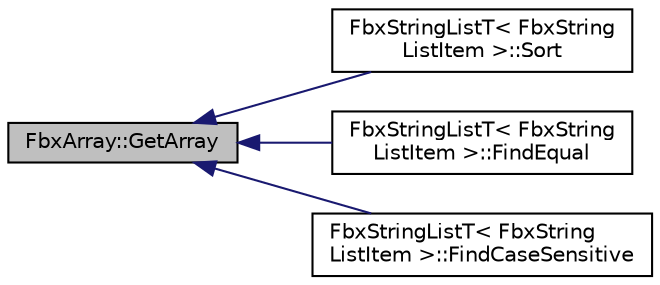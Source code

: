 digraph "FbxArray::GetArray"
{
  edge [fontname="Helvetica",fontsize="10",labelfontname="Helvetica",labelfontsize="10"];
  node [fontname="Helvetica",fontsize="10",shape=record];
  rankdir="LR";
  Node45 [label="FbxArray::GetArray",height=0.2,width=0.4,color="black", fillcolor="grey75", style="filled", fontcolor="black"];
  Node45 -> Node46 [dir="back",color="midnightblue",fontsize="10",style="solid",fontname="Helvetica"];
  Node46 [label="FbxStringListT\< FbxString\lListItem \>::Sort",height=0.2,width=0.4,color="black", fillcolor="white", style="filled",URL="$class_fbx_string_list_t.html#a2fc06dea6d617b78af117cc4b8d97e3b",tooltip="Sort the array by the string of every item,not case sensitive. "];
  Node45 -> Node47 [dir="back",color="midnightblue",fontsize="10",style="solid",fontname="Helvetica"];
  Node47 [label="FbxStringListT\< FbxString\lListItem \>::FindEqual",height=0.2,width=0.4,color="black", fillcolor="white", style="filled",URL="$class_fbx_string_list_t.html#a476ea46cf72847c070af0868b187cef0"];
  Node45 -> Node48 [dir="back",color="midnightblue",fontsize="10",style="solid",fontname="Helvetica"];
  Node48 [label="FbxStringListT\< FbxString\lListItem \>::FindCaseSensitive",height=0.2,width=0.4,color="black", fillcolor="white", style="filled",URL="$class_fbx_string_list_t.html#a3b5a6fa9a9e231c99f15b6493627663c"];
}
